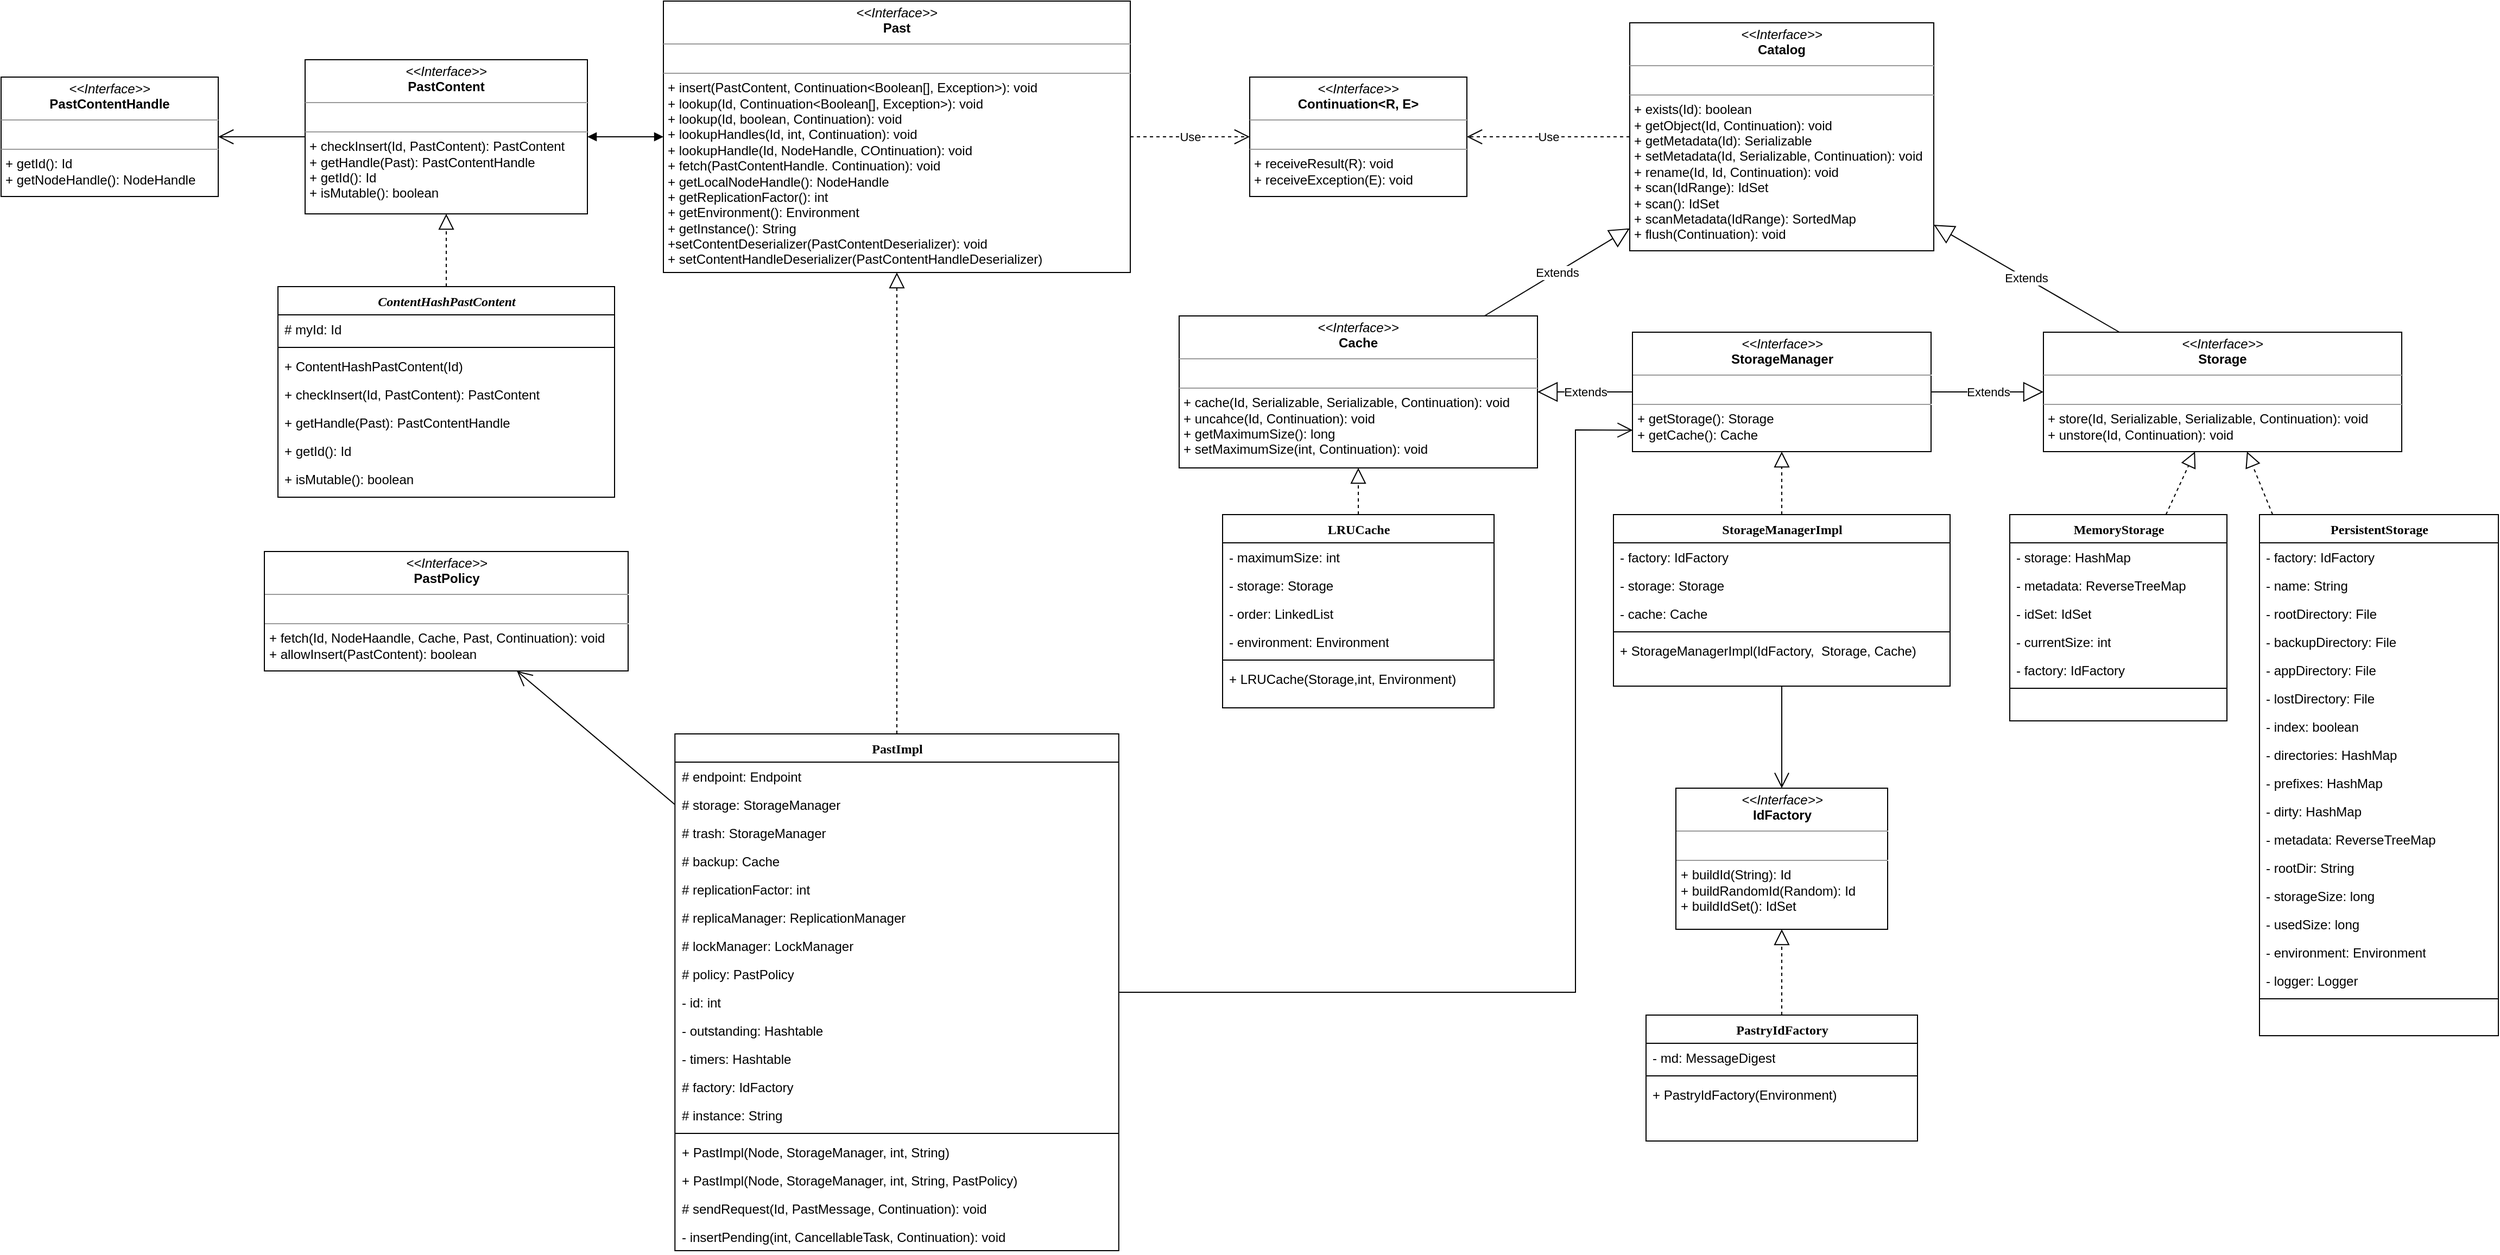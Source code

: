 <mxfile version="20.8.20" type="github">
  <diagram id="C5RBs43oDa-KdzZeNtuy" name="Page-1">
    <mxGraphModel dx="1843" dy="819" grid="1" gridSize="10" guides="1" tooltips="1" connect="1" arrows="1" fold="1" page="1" pageScale="1" pageWidth="827" pageHeight="1169" math="0" shadow="0">
      <root>
        <mxCell id="WIyWlLk6GJQsqaUBKTNV-0" />
        <mxCell id="WIyWlLk6GJQsqaUBKTNV-1" parent="WIyWlLk6GJQsqaUBKTNV-0" />
        <mxCell id="Su3MOvT8TWQy6JMW1wot-0" value="&lt;p style=&quot;margin:0px;margin-top:4px;text-align:center;&quot;&gt;&lt;i&gt;&amp;lt;&amp;lt;Interface&amp;gt;&amp;gt;&lt;/i&gt;&lt;br&gt;&lt;b&gt;PastContent&lt;/b&gt;&lt;/p&gt;&lt;hr size=&quot;1&quot;&gt;&lt;p style=&quot;margin:0px;margin-left:4px;&quot;&gt;&lt;br&gt;&lt;/p&gt;&lt;hr size=&quot;1&quot;&gt;&lt;p style=&quot;margin:0px;margin-left:4px;&quot;&gt;+ checkInsert(Id, PastContent): PastContent&lt;/p&gt;&lt;p style=&quot;margin:0px;margin-left:4px;&quot;&gt;+ getHandle(Past): PastContentHandle&lt;br&gt;&lt;/p&gt;&lt;p style=&quot;margin:0px;margin-left:4px;&quot;&gt;+ getId(): Id&lt;/p&gt;&lt;p style=&quot;margin:0px;margin-left:4px;&quot;&gt;+ isMutable(): boolean&lt;/p&gt;" style="verticalAlign=top;align=left;overflow=fill;fontSize=12;fontFamily=Helvetica;html=1;rounded=0;shadow=0;comic=0;labelBackgroundColor=none;strokeWidth=1" parent="WIyWlLk6GJQsqaUBKTNV-1" vertex="1">
          <mxGeometry x="550" y="459" width="260" height="142" as="geometry" />
        </mxCell>
        <mxCell id="Su3MOvT8TWQy6JMW1wot-1" value="&lt;p style=&quot;margin:0px;margin-top:4px;text-align:center;&quot;&gt;&lt;i&gt;&amp;lt;&amp;lt;Interface&amp;gt;&amp;gt;&lt;/i&gt;&lt;br&gt;&lt;b&gt;PastContentHandle&lt;/b&gt;&lt;/p&gt;&lt;hr size=&quot;1&quot;&gt;&lt;p style=&quot;margin:0px;margin-left:4px;&quot;&gt;&lt;br&gt;&lt;/p&gt;&lt;hr size=&quot;1&quot;&gt;&lt;p style=&quot;margin:0px;margin-left:4px;&quot;&gt;&lt;span style=&quot;background-color: initial;&quot;&gt;+ getId(): Id&lt;/span&gt;&lt;br&gt;&lt;/p&gt;&lt;p style=&quot;margin:0px;margin-left:4px;&quot;&gt;+ getNodeHandle(): NodeHandle&lt;/p&gt;" style="verticalAlign=top;align=left;overflow=fill;fontSize=12;fontFamily=Helvetica;html=1;rounded=0;shadow=0;comic=0;labelBackgroundColor=none;strokeWidth=1" parent="WIyWlLk6GJQsqaUBKTNV-1" vertex="1">
          <mxGeometry x="270" y="475" width="200" height="110" as="geometry" />
        </mxCell>
        <mxCell id="Su3MOvT8TWQy6JMW1wot-2" value="&lt;p style=&quot;margin:0px;margin-top:4px;text-align:center;&quot;&gt;&lt;i&gt;&amp;lt;&amp;lt;Interface&amp;gt;&amp;gt;&lt;/i&gt;&lt;br&gt;&lt;b&gt;Past&lt;/b&gt;&lt;/p&gt;&lt;hr size=&quot;1&quot;&gt;&lt;p style=&quot;margin:0px;margin-left:4px;&quot;&gt;&lt;br&gt;&lt;/p&gt;&lt;hr size=&quot;1&quot;&gt;&lt;p style=&quot;margin:0px;margin-left:4px;&quot;&gt;+ insert(PastContent, Continuation&amp;lt;Boolean[], Exception&amp;gt;): void&lt;/p&gt;&lt;p style=&quot;margin:0px;margin-left:4px;&quot;&gt;+ lookup(Id, Continuation&amp;lt;Boolean[], Exception&amp;gt;): void&lt;/p&gt;&lt;p style=&quot;margin:0px;margin-left:4px;&quot;&gt;+ lookup(Id, boolean, Continuation): void&lt;/p&gt;&lt;p style=&quot;margin:0px;margin-left:4px;&quot;&gt;+ lookupHandles(Id, int, Continuation): void&lt;/p&gt;&lt;p style=&quot;margin:0px;margin-left:4px;&quot;&gt;+ lookupHandle(Id, NodeHandle, COntinuation): void&lt;/p&gt;&lt;p style=&quot;margin:0px;margin-left:4px;&quot;&gt;+ fetch(PastContentHandle. Continuation): void&lt;/p&gt;&lt;p style=&quot;margin:0px;margin-left:4px;&quot;&gt;+ getLocalNodeHandle(): NodeHandle&lt;/p&gt;&lt;p style=&quot;margin:0px;margin-left:4px;&quot;&gt;+ getReplicationFactor(): int&lt;/p&gt;&lt;p style=&quot;margin:0px;margin-left:4px;&quot;&gt;+ getEnvironment(): Environment&lt;/p&gt;&lt;p style=&quot;margin:0px;margin-left:4px;&quot;&gt;+ getInstance(): String&lt;/p&gt;&lt;p style=&quot;margin:0px;margin-left:4px;&quot;&gt;+setContentDeserializer(PastContentDeserializer): void&lt;/p&gt;&lt;p style=&quot;margin:0px;margin-left:4px;&quot;&gt;+ setContentHandleDeserializer(PastContentHandleDeserializer)&lt;/p&gt;" style="verticalAlign=top;align=left;overflow=fill;fontSize=12;fontFamily=Helvetica;html=1;rounded=0;shadow=0;comic=0;labelBackgroundColor=none;strokeWidth=1" parent="WIyWlLk6GJQsqaUBKTNV-1" vertex="1">
          <mxGeometry x="880" y="405" width="430" height="250" as="geometry" />
        </mxCell>
        <mxCell id="Su3MOvT8TWQy6JMW1wot-4" value="" style="endArrow=open;endFill=1;endSize=12;html=1;rounded=0;" parent="WIyWlLk6GJQsqaUBKTNV-1" source="Su3MOvT8TWQy6JMW1wot-0" target="Su3MOvT8TWQy6JMW1wot-1" edge="1">
          <mxGeometry width="160" relative="1" as="geometry">
            <mxPoint x="310" y="790" as="sourcePoint" />
            <mxPoint x="470" y="790" as="targetPoint" />
          </mxGeometry>
        </mxCell>
        <mxCell id="Su3MOvT8TWQy6JMW1wot-5" value="PastImpl" style="swimlane;html=1;fontStyle=1;align=center;verticalAlign=top;childLayout=stackLayout;horizontal=1;startSize=26;horizontalStack=0;resizeParent=1;resizeLast=0;collapsible=1;marginBottom=0;swimlaneFillColor=#ffffff;rounded=0;shadow=0;comic=0;labelBackgroundColor=none;strokeWidth=1;fillColor=none;fontFamily=Verdana;fontSize=12" parent="WIyWlLk6GJQsqaUBKTNV-1" vertex="1">
          <mxGeometry x="890.63" y="1080" width="408.75" height="476" as="geometry" />
        </mxCell>
        <mxCell id="Su3MOvT8TWQy6JMW1wot-6" value="# endpoint: Endpoint" style="text;html=1;strokeColor=none;fillColor=none;align=left;verticalAlign=top;spacingLeft=4;spacingRight=4;whiteSpace=wrap;overflow=hidden;rotatable=0;points=[[0,0.5],[1,0.5]];portConstraint=eastwest;" parent="Su3MOvT8TWQy6JMW1wot-5" vertex="1">
          <mxGeometry y="26" width="408.75" height="26" as="geometry" />
        </mxCell>
        <mxCell id="Su3MOvT8TWQy6JMW1wot-7" value="# storage: StorageManager" style="text;html=1;strokeColor=none;fillColor=none;align=left;verticalAlign=top;spacingLeft=4;spacingRight=4;whiteSpace=wrap;overflow=hidden;rotatable=0;points=[[0,0.5],[1,0.5]];portConstraint=eastwest;" parent="Su3MOvT8TWQy6JMW1wot-5" vertex="1">
          <mxGeometry y="52" width="408.75" height="26" as="geometry" />
        </mxCell>
        <mxCell id="Su3MOvT8TWQy6JMW1wot-8" value="# trash: StorageManager" style="text;html=1;strokeColor=none;fillColor=none;align=left;verticalAlign=top;spacingLeft=4;spacingRight=4;whiteSpace=wrap;overflow=hidden;rotatable=0;points=[[0,0.5],[1,0.5]];portConstraint=eastwest;" parent="Su3MOvT8TWQy6JMW1wot-5" vertex="1">
          <mxGeometry y="78" width="408.75" height="26" as="geometry" />
        </mxCell>
        <mxCell id="Su3MOvT8TWQy6JMW1wot-13" value="# backup: Cache" style="text;html=1;strokeColor=none;fillColor=none;align=left;verticalAlign=top;spacingLeft=4;spacingRight=4;whiteSpace=wrap;overflow=hidden;rotatable=0;points=[[0,0.5],[1,0.5]];portConstraint=eastwest;" parent="Su3MOvT8TWQy6JMW1wot-5" vertex="1">
          <mxGeometry y="104" width="408.75" height="26" as="geometry" />
        </mxCell>
        <mxCell id="Su3MOvT8TWQy6JMW1wot-14" value="# replicationFactor: int" style="text;html=1;strokeColor=none;fillColor=none;align=left;verticalAlign=top;spacingLeft=4;spacingRight=4;whiteSpace=wrap;overflow=hidden;rotatable=0;points=[[0,0.5],[1,0.5]];portConstraint=eastwest;" parent="Su3MOvT8TWQy6JMW1wot-5" vertex="1">
          <mxGeometry y="130" width="408.75" height="26" as="geometry" />
        </mxCell>
        <mxCell id="Su3MOvT8TWQy6JMW1wot-15" value="# replicaManager: ReplicationManager" style="text;html=1;strokeColor=none;fillColor=none;align=left;verticalAlign=top;spacingLeft=4;spacingRight=4;whiteSpace=wrap;overflow=hidden;rotatable=0;points=[[0,0.5],[1,0.5]];portConstraint=eastwest;" parent="Su3MOvT8TWQy6JMW1wot-5" vertex="1">
          <mxGeometry y="156" width="408.75" height="26" as="geometry" />
        </mxCell>
        <mxCell id="Su3MOvT8TWQy6JMW1wot-16" value="# lockManager: LockManager" style="text;html=1;strokeColor=none;fillColor=none;align=left;verticalAlign=top;spacingLeft=4;spacingRight=4;whiteSpace=wrap;overflow=hidden;rotatable=0;points=[[0,0.5],[1,0.5]];portConstraint=eastwest;" parent="Su3MOvT8TWQy6JMW1wot-5" vertex="1">
          <mxGeometry y="182" width="408.75" height="26" as="geometry" />
        </mxCell>
        <mxCell id="Su3MOvT8TWQy6JMW1wot-17" value="# policy: PastPolicy" style="text;html=1;strokeColor=none;fillColor=none;align=left;verticalAlign=top;spacingLeft=4;spacingRight=4;whiteSpace=wrap;overflow=hidden;rotatable=0;points=[[0,0.5],[1,0.5]];portConstraint=eastwest;" parent="Su3MOvT8TWQy6JMW1wot-5" vertex="1">
          <mxGeometry y="208" width="408.75" height="26" as="geometry" />
        </mxCell>
        <mxCell id="Su3MOvT8TWQy6JMW1wot-18" value="- id: int" style="text;html=1;strokeColor=none;fillColor=none;align=left;verticalAlign=top;spacingLeft=4;spacingRight=4;whiteSpace=wrap;overflow=hidden;rotatable=0;points=[[0,0.5],[1,0.5]];portConstraint=eastwest;" parent="Su3MOvT8TWQy6JMW1wot-5" vertex="1">
          <mxGeometry y="234" width="408.75" height="26" as="geometry" />
        </mxCell>
        <mxCell id="Su3MOvT8TWQy6JMW1wot-19" value="- outstanding: Hashtable" style="text;html=1;strokeColor=none;fillColor=none;align=left;verticalAlign=top;spacingLeft=4;spacingRight=4;whiteSpace=wrap;overflow=hidden;rotatable=0;points=[[0,0.5],[1,0.5]];portConstraint=eastwest;" parent="Su3MOvT8TWQy6JMW1wot-5" vertex="1">
          <mxGeometry y="260" width="408.75" height="26" as="geometry" />
        </mxCell>
        <mxCell id="Su3MOvT8TWQy6JMW1wot-20" value="- timers: Hashtable" style="text;html=1;strokeColor=none;fillColor=none;align=left;verticalAlign=top;spacingLeft=4;spacingRight=4;whiteSpace=wrap;overflow=hidden;rotatable=0;points=[[0,0.5],[1,0.5]];portConstraint=eastwest;" parent="Su3MOvT8TWQy6JMW1wot-5" vertex="1">
          <mxGeometry y="286" width="408.75" height="26" as="geometry" />
        </mxCell>
        <mxCell id="Su3MOvT8TWQy6JMW1wot-21" value="# factory: IdFactory" style="text;html=1;strokeColor=none;fillColor=none;align=left;verticalAlign=top;spacingLeft=4;spacingRight=4;whiteSpace=wrap;overflow=hidden;rotatable=0;points=[[0,0.5],[1,0.5]];portConstraint=eastwest;" parent="Su3MOvT8TWQy6JMW1wot-5" vertex="1">
          <mxGeometry y="312" width="408.75" height="26" as="geometry" />
        </mxCell>
        <mxCell id="Su3MOvT8TWQy6JMW1wot-22" value="# instance: String" style="text;html=1;strokeColor=none;fillColor=none;align=left;verticalAlign=top;spacingLeft=4;spacingRight=4;whiteSpace=wrap;overflow=hidden;rotatable=0;points=[[0,0.5],[1,0.5]];portConstraint=eastwest;" parent="Su3MOvT8TWQy6JMW1wot-5" vertex="1">
          <mxGeometry y="338" width="408.75" height="26" as="geometry" />
        </mxCell>
        <mxCell id="Su3MOvT8TWQy6JMW1wot-9" value="" style="line;html=1;strokeWidth=1;fillColor=none;align=left;verticalAlign=middle;spacingTop=-1;spacingLeft=3;spacingRight=3;rotatable=0;labelPosition=right;points=[];portConstraint=eastwest;" parent="Su3MOvT8TWQy6JMW1wot-5" vertex="1">
          <mxGeometry y="364" width="408.75" height="8" as="geometry" />
        </mxCell>
        <mxCell id="wLES59j1oVK8HbgdXvUb-11" value="+ PastImpl(Node, StorageManager, int, String)" style="text;html=1;strokeColor=none;fillColor=none;align=left;verticalAlign=top;spacingLeft=4;spacingRight=4;whiteSpace=wrap;overflow=hidden;rotatable=0;points=[[0,0.5],[1,0.5]];portConstraint=eastwest;" parent="Su3MOvT8TWQy6JMW1wot-5" vertex="1">
          <mxGeometry y="372" width="408.75" height="26" as="geometry" />
        </mxCell>
        <mxCell id="wLES59j1oVK8HbgdXvUb-14" value="+ PastImpl(Node, StorageManager, int, String, PastPolicy)" style="text;html=1;strokeColor=none;fillColor=none;align=left;verticalAlign=top;spacingLeft=4;spacingRight=4;whiteSpace=wrap;overflow=hidden;rotatable=0;points=[[0,0.5],[1,0.5]];portConstraint=eastwest;" parent="Su3MOvT8TWQy6JMW1wot-5" vertex="1">
          <mxGeometry y="398" width="408.75" height="26" as="geometry" />
        </mxCell>
        <mxCell id="Su3MOvT8TWQy6JMW1wot-10" value="# sendRequest(Id, PastMessage, Continuation): void" style="text;html=1;strokeColor=none;fillColor=none;align=left;verticalAlign=top;spacingLeft=4;spacingRight=4;whiteSpace=wrap;overflow=hidden;rotatable=0;points=[[0,0.5],[1,0.5]];portConstraint=eastwest;" parent="Su3MOvT8TWQy6JMW1wot-5" vertex="1">
          <mxGeometry y="424" width="408.75" height="26" as="geometry" />
        </mxCell>
        <mxCell id="Su3MOvT8TWQy6JMW1wot-11" value="&lt;span style=&quot;&quot;&gt;- insertPending(int, CancellableTask, Continuation): void&lt;/span&gt;" style="text;html=1;strokeColor=none;fillColor=none;align=left;verticalAlign=top;spacingLeft=4;spacingRight=4;whiteSpace=wrap;overflow=hidden;rotatable=0;points=[[0,0.5],[1,0.5]];portConstraint=eastwest;" parent="Su3MOvT8TWQy6JMW1wot-5" vertex="1">
          <mxGeometry y="450" width="408.75" height="26" as="geometry" />
        </mxCell>
        <mxCell id="Su3MOvT8TWQy6JMW1wot-12" value="" style="endArrow=block;dashed=1;endFill=0;endSize=12;html=1;rounded=0;" parent="WIyWlLk6GJQsqaUBKTNV-1" source="Su3MOvT8TWQy6JMW1wot-5" target="Su3MOvT8TWQy6JMW1wot-2" edge="1">
          <mxGeometry width="160" relative="1" as="geometry">
            <mxPoint x="440" y="750" as="sourcePoint" />
            <mxPoint x="600" y="750" as="targetPoint" />
          </mxGeometry>
        </mxCell>
        <mxCell id="4EkITvmxwTz3SZGyoo9T-0" value="&lt;p style=&quot;margin:0px;margin-top:4px;text-align:center;&quot;&gt;&lt;i&gt;&amp;lt;&amp;lt;Interface&amp;gt;&amp;gt;&lt;/i&gt;&lt;br&gt;&lt;b&gt;Continuation&amp;lt;R, E&amp;gt;&lt;/b&gt;&lt;/p&gt;&lt;hr size=&quot;1&quot;&gt;&lt;p style=&quot;margin:0px;margin-left:4px;&quot;&gt;&lt;br&gt;&lt;/p&gt;&lt;hr size=&quot;1&quot;&gt;&lt;p style=&quot;margin:0px;margin-left:4px;&quot;&gt;&lt;span style=&quot;background-color: initial;&quot;&gt;+ receiveResult(R): void&lt;/span&gt;&lt;br&gt;&lt;/p&gt;&lt;p style=&quot;margin:0px;margin-left:4px;&quot;&gt;+ receiveException(E): void&lt;/p&gt;" style="verticalAlign=top;align=left;overflow=fill;fontSize=12;fontFamily=Helvetica;html=1;rounded=0;shadow=0;comic=0;labelBackgroundColor=none;strokeWidth=1" parent="WIyWlLk6GJQsqaUBKTNV-1" vertex="1">
          <mxGeometry x="1420" y="475" width="200" height="110" as="geometry" />
        </mxCell>
        <mxCell id="rdHLimNLfJa7XDxrcu8q-0" value="&lt;p style=&quot;margin:0px;margin-top:4px;text-align:center;&quot;&gt;&lt;i&gt;&amp;lt;&amp;lt;Interface&amp;gt;&amp;gt;&lt;/i&gt;&lt;br&gt;&lt;b&gt;Storage&lt;/b&gt;&lt;/p&gt;&lt;hr size=&quot;1&quot;&gt;&lt;p style=&quot;margin:0px;margin-left:4px;&quot;&gt;&lt;br&gt;&lt;/p&gt;&lt;hr size=&quot;1&quot;&gt;&lt;p style=&quot;margin:0px;margin-left:4px;&quot;&gt;&lt;span style=&quot;background-color: initial;&quot;&gt;+ store(Id, Serializable, Serializable, Continuation): void&lt;/span&gt;&lt;br&gt;&lt;/p&gt;&lt;p style=&quot;margin:0px;margin-left:4px;&quot;&gt;+ unstore(Id, Continuation): void&lt;/p&gt;" style="verticalAlign=top;align=left;overflow=fill;fontSize=12;fontFamily=Helvetica;html=1;rounded=0;shadow=0;comic=0;labelBackgroundColor=none;strokeWidth=1" parent="WIyWlLk6GJQsqaUBKTNV-1" vertex="1">
          <mxGeometry x="2151" y="710" width="330" height="110" as="geometry" />
        </mxCell>
        <mxCell id="rdHLimNLfJa7XDxrcu8q-1" value="&lt;p style=&quot;margin:0px;margin-top:4px;text-align:center;&quot;&gt;&lt;i&gt;&amp;lt;&amp;lt;Interface&amp;gt;&amp;gt;&lt;/i&gt;&lt;br&gt;&lt;b&gt;Catalog&lt;/b&gt;&lt;/p&gt;&lt;hr size=&quot;1&quot;&gt;&lt;p style=&quot;margin:0px;margin-left:4px;&quot;&gt;&lt;br&gt;&lt;/p&gt;&lt;hr size=&quot;1&quot;&gt;&lt;p style=&quot;margin:0px;margin-left:4px;&quot;&gt;+ exists(Id): boolean&lt;/p&gt;&lt;p style=&quot;margin:0px;margin-left:4px;&quot;&gt;+ getObject(Id, Continuation): void&lt;br&gt;&lt;/p&gt;&lt;p style=&quot;margin:0px;margin-left:4px;&quot;&gt;+ getMetadata(Id): Serializable&lt;/p&gt;&lt;p style=&quot;margin:0px;margin-left:4px;&quot;&gt;+ setMetadata(Id, Serializable, Continuation): void&lt;/p&gt;&lt;p style=&quot;margin:0px;margin-left:4px;&quot;&gt;+ rename(Id, Id, Continuation): void&lt;/p&gt;&lt;p style=&quot;margin:0px;margin-left:4px;&quot;&gt;+ scan(IdRange): IdSet&lt;/p&gt;&lt;p style=&quot;margin:0px;margin-left:4px;&quot;&gt;+ scan(): IdSet&lt;/p&gt;&lt;p style=&quot;margin:0px;margin-left:4px;&quot;&gt;+ scanMetadata(IdRange): SortedMap&lt;/p&gt;&lt;p style=&quot;margin:0px;margin-left:4px;&quot;&gt;+ flush(Continuation): void&lt;/p&gt;" style="verticalAlign=top;align=left;overflow=fill;fontSize=12;fontFamily=Helvetica;html=1;rounded=0;shadow=0;comic=0;labelBackgroundColor=none;strokeWidth=1" parent="WIyWlLk6GJQsqaUBKTNV-1" vertex="1">
          <mxGeometry x="1770" y="425" width="280" height="210" as="geometry" />
        </mxCell>
        <mxCell id="rdHLimNLfJa7XDxrcu8q-3" value="MemoryStorage" style="swimlane;html=1;fontStyle=1;align=center;verticalAlign=top;childLayout=stackLayout;horizontal=1;startSize=26;horizontalStack=0;resizeParent=1;resizeLast=0;collapsible=1;marginBottom=0;swimlaneFillColor=#ffffff;rounded=0;shadow=0;comic=0;labelBackgroundColor=none;strokeWidth=1;fillColor=none;fontFamily=Verdana;fontSize=12" parent="WIyWlLk6GJQsqaUBKTNV-1" vertex="1">
          <mxGeometry x="2120" y="878" width="200" height="190" as="geometry" />
        </mxCell>
        <mxCell id="rdHLimNLfJa7XDxrcu8q-4" value="- storage: HashMap" style="text;html=1;strokeColor=none;fillColor=none;align=left;verticalAlign=top;spacingLeft=4;spacingRight=4;whiteSpace=wrap;overflow=hidden;rotatable=0;points=[[0,0.5],[1,0.5]];portConstraint=eastwest;" parent="rdHLimNLfJa7XDxrcu8q-3" vertex="1">
          <mxGeometry y="26" width="200" height="26" as="geometry" />
        </mxCell>
        <mxCell id="rdHLimNLfJa7XDxrcu8q-5" value="- metadata: ReverseTreeMap" style="text;html=1;strokeColor=none;fillColor=none;align=left;verticalAlign=top;spacingLeft=4;spacingRight=4;whiteSpace=wrap;overflow=hidden;rotatable=0;points=[[0,0.5],[1,0.5]];portConstraint=eastwest;" parent="rdHLimNLfJa7XDxrcu8q-3" vertex="1">
          <mxGeometry y="52" width="200" height="26" as="geometry" />
        </mxCell>
        <mxCell id="rdHLimNLfJa7XDxrcu8q-6" value="- idSet: IdSet" style="text;html=1;strokeColor=none;fillColor=none;align=left;verticalAlign=top;spacingLeft=4;spacingRight=4;whiteSpace=wrap;overflow=hidden;rotatable=0;points=[[0,0.5],[1,0.5]];portConstraint=eastwest;" parent="rdHLimNLfJa7XDxrcu8q-3" vertex="1">
          <mxGeometry y="78" width="200" height="26" as="geometry" />
        </mxCell>
        <mxCell id="rdHLimNLfJa7XDxrcu8q-7" value="- currentSize: int" style="text;html=1;strokeColor=none;fillColor=none;align=left;verticalAlign=top;spacingLeft=4;spacingRight=4;whiteSpace=wrap;overflow=hidden;rotatable=0;points=[[0,0.5],[1,0.5]];portConstraint=eastwest;" parent="rdHLimNLfJa7XDxrcu8q-3" vertex="1">
          <mxGeometry y="104" width="200" height="26" as="geometry" />
        </mxCell>
        <mxCell id="rdHLimNLfJa7XDxrcu8q-8" value="- factory: IdFactory" style="text;html=1;strokeColor=none;fillColor=none;align=left;verticalAlign=top;spacingLeft=4;spacingRight=4;whiteSpace=wrap;overflow=hidden;rotatable=0;points=[[0,0.5],[1,0.5]];portConstraint=eastwest;" parent="rdHLimNLfJa7XDxrcu8q-3" vertex="1">
          <mxGeometry y="130" width="200" height="26" as="geometry" />
        </mxCell>
        <mxCell id="rdHLimNLfJa7XDxrcu8q-17" value="" style="line;html=1;strokeWidth=1;fillColor=none;align=left;verticalAlign=middle;spacingTop=-1;spacingLeft=3;spacingRight=3;rotatable=0;labelPosition=right;points=[];portConstraint=eastwest;" parent="rdHLimNLfJa7XDxrcu8q-3" vertex="1">
          <mxGeometry y="156" width="200" height="8" as="geometry" />
        </mxCell>
        <mxCell id="rdHLimNLfJa7XDxrcu8q-20" value="" style="endArrow=block;dashed=1;endFill=0;endSize=12;html=1;rounded=0;" parent="WIyWlLk6GJQsqaUBKTNV-1" source="rdHLimNLfJa7XDxrcu8q-3" target="rdHLimNLfJa7XDxrcu8q-0" edge="1">
          <mxGeometry width="160" relative="1" as="geometry">
            <mxPoint x="2520" y="1050" as="sourcePoint" />
            <mxPoint x="2680" y="1050" as="targetPoint" />
          </mxGeometry>
        </mxCell>
        <mxCell id="rdHLimNLfJa7XDxrcu8q-21" value="PersistentStorage" style="swimlane;html=1;fontStyle=1;align=center;verticalAlign=top;childLayout=stackLayout;horizontal=1;startSize=26;horizontalStack=0;resizeParent=1;resizeLast=0;collapsible=1;marginBottom=0;swimlaneFillColor=#ffffff;rounded=0;shadow=0;comic=0;labelBackgroundColor=none;strokeWidth=1;fillColor=none;fontFamily=Verdana;fontSize=12" parent="WIyWlLk6GJQsqaUBKTNV-1" vertex="1">
          <mxGeometry x="2350" y="878" width="220" height="480" as="geometry" />
        </mxCell>
        <mxCell id="rdHLimNLfJa7XDxrcu8q-26" value="- factory: IdFactory" style="text;html=1;strokeColor=none;fillColor=none;align=left;verticalAlign=top;spacingLeft=4;spacingRight=4;whiteSpace=wrap;overflow=hidden;rotatable=0;points=[[0,0.5],[1,0.5]];portConstraint=eastwest;" parent="rdHLimNLfJa7XDxrcu8q-21" vertex="1">
          <mxGeometry y="26" width="220" height="26" as="geometry" />
        </mxCell>
        <mxCell id="rdHLimNLfJa7XDxrcu8q-29" value="- name: String" style="text;html=1;strokeColor=none;fillColor=none;align=left;verticalAlign=top;spacingLeft=4;spacingRight=4;whiteSpace=wrap;overflow=hidden;rotatable=0;points=[[0,0.5],[1,0.5]];portConstraint=eastwest;" parent="rdHLimNLfJa7XDxrcu8q-21" vertex="1">
          <mxGeometry y="52" width="220" height="26" as="geometry" />
        </mxCell>
        <mxCell id="rdHLimNLfJa7XDxrcu8q-30" value="- rootDirectory: File" style="text;html=1;strokeColor=none;fillColor=none;align=left;verticalAlign=top;spacingLeft=4;spacingRight=4;whiteSpace=wrap;overflow=hidden;rotatable=0;points=[[0,0.5],[1,0.5]];portConstraint=eastwest;" parent="rdHLimNLfJa7XDxrcu8q-21" vertex="1">
          <mxGeometry y="78" width="220" height="26" as="geometry" />
        </mxCell>
        <mxCell id="rdHLimNLfJa7XDxrcu8q-31" value="- backupDirectory: File" style="text;html=1;strokeColor=none;fillColor=none;align=left;verticalAlign=top;spacingLeft=4;spacingRight=4;whiteSpace=wrap;overflow=hidden;rotatable=0;points=[[0,0.5],[1,0.5]];portConstraint=eastwest;" parent="rdHLimNLfJa7XDxrcu8q-21" vertex="1">
          <mxGeometry y="104" width="220" height="26" as="geometry" />
        </mxCell>
        <mxCell id="rdHLimNLfJa7XDxrcu8q-32" value="- appDirectory: File" style="text;html=1;strokeColor=none;fillColor=none;align=left;verticalAlign=top;spacingLeft=4;spacingRight=4;whiteSpace=wrap;overflow=hidden;rotatable=0;points=[[0,0.5],[1,0.5]];portConstraint=eastwest;" parent="rdHLimNLfJa7XDxrcu8q-21" vertex="1">
          <mxGeometry y="130" width="220" height="26" as="geometry" />
        </mxCell>
        <mxCell id="rdHLimNLfJa7XDxrcu8q-33" value="- lostDirectory: File" style="text;html=1;strokeColor=none;fillColor=none;align=left;verticalAlign=top;spacingLeft=4;spacingRight=4;whiteSpace=wrap;overflow=hidden;rotatable=0;points=[[0,0.5],[1,0.5]];portConstraint=eastwest;" parent="rdHLimNLfJa7XDxrcu8q-21" vertex="1">
          <mxGeometry y="156" width="220" height="26" as="geometry" />
        </mxCell>
        <mxCell id="rdHLimNLfJa7XDxrcu8q-34" value="- index: boolean" style="text;html=1;strokeColor=none;fillColor=none;align=left;verticalAlign=top;spacingLeft=4;spacingRight=4;whiteSpace=wrap;overflow=hidden;rotatable=0;points=[[0,0.5],[1,0.5]];portConstraint=eastwest;" parent="rdHLimNLfJa7XDxrcu8q-21" vertex="1">
          <mxGeometry y="182" width="220" height="26" as="geometry" />
        </mxCell>
        <mxCell id="rdHLimNLfJa7XDxrcu8q-35" value="- directories: HashMap" style="text;html=1;strokeColor=none;fillColor=none;align=left;verticalAlign=top;spacingLeft=4;spacingRight=4;whiteSpace=wrap;overflow=hidden;rotatable=0;points=[[0,0.5],[1,0.5]];portConstraint=eastwest;" parent="rdHLimNLfJa7XDxrcu8q-21" vertex="1">
          <mxGeometry y="208" width="220" height="26" as="geometry" />
        </mxCell>
        <mxCell id="rdHLimNLfJa7XDxrcu8q-36" value="- prefixes: HashMap" style="text;html=1;strokeColor=none;fillColor=none;align=left;verticalAlign=top;spacingLeft=4;spacingRight=4;whiteSpace=wrap;overflow=hidden;rotatable=0;points=[[0,0.5],[1,0.5]];portConstraint=eastwest;" parent="rdHLimNLfJa7XDxrcu8q-21" vertex="1">
          <mxGeometry y="234" width="220" height="26" as="geometry" />
        </mxCell>
        <mxCell id="rdHLimNLfJa7XDxrcu8q-37" value="- dirty: HashMap" style="text;html=1;strokeColor=none;fillColor=none;align=left;verticalAlign=top;spacingLeft=4;spacingRight=4;whiteSpace=wrap;overflow=hidden;rotatable=0;points=[[0,0.5],[1,0.5]];portConstraint=eastwest;" parent="rdHLimNLfJa7XDxrcu8q-21" vertex="1">
          <mxGeometry y="260" width="220" height="26" as="geometry" />
        </mxCell>
        <mxCell id="rdHLimNLfJa7XDxrcu8q-38" value="- metadata: ReverseTreeMap" style="text;html=1;strokeColor=none;fillColor=none;align=left;verticalAlign=top;spacingLeft=4;spacingRight=4;whiteSpace=wrap;overflow=hidden;rotatable=0;points=[[0,0.5],[1,0.5]];portConstraint=eastwest;" parent="rdHLimNLfJa7XDxrcu8q-21" vertex="1">
          <mxGeometry y="286" width="220" height="26" as="geometry" />
        </mxCell>
        <mxCell id="rdHLimNLfJa7XDxrcu8q-39" value="- rootDir: String" style="text;html=1;strokeColor=none;fillColor=none;align=left;verticalAlign=top;spacingLeft=4;spacingRight=4;whiteSpace=wrap;overflow=hidden;rotatable=0;points=[[0,0.5],[1,0.5]];portConstraint=eastwest;" parent="rdHLimNLfJa7XDxrcu8q-21" vertex="1">
          <mxGeometry y="312" width="220" height="26" as="geometry" />
        </mxCell>
        <mxCell id="rdHLimNLfJa7XDxrcu8q-40" value="- storageSize: long" style="text;html=1;strokeColor=none;fillColor=none;align=left;verticalAlign=top;spacingLeft=4;spacingRight=4;whiteSpace=wrap;overflow=hidden;rotatable=0;points=[[0,0.5],[1,0.5]];portConstraint=eastwest;" parent="rdHLimNLfJa7XDxrcu8q-21" vertex="1">
          <mxGeometry y="338" width="220" height="26" as="geometry" />
        </mxCell>
        <mxCell id="rdHLimNLfJa7XDxrcu8q-41" value="- usedSize: long" style="text;html=1;strokeColor=none;fillColor=none;align=left;verticalAlign=top;spacingLeft=4;spacingRight=4;whiteSpace=wrap;overflow=hidden;rotatable=0;points=[[0,0.5],[1,0.5]];portConstraint=eastwest;" parent="rdHLimNLfJa7XDxrcu8q-21" vertex="1">
          <mxGeometry y="364" width="220" height="26" as="geometry" />
        </mxCell>
        <mxCell id="rdHLimNLfJa7XDxrcu8q-42" value="- environment: Environment" style="text;html=1;strokeColor=none;fillColor=none;align=left;verticalAlign=top;spacingLeft=4;spacingRight=4;whiteSpace=wrap;overflow=hidden;rotatable=0;points=[[0,0.5],[1,0.5]];portConstraint=eastwest;" parent="rdHLimNLfJa7XDxrcu8q-21" vertex="1">
          <mxGeometry y="390" width="220" height="26" as="geometry" />
        </mxCell>
        <mxCell id="rdHLimNLfJa7XDxrcu8q-43" value="- logger: Logger" style="text;html=1;strokeColor=none;fillColor=none;align=left;verticalAlign=top;spacingLeft=4;spacingRight=4;whiteSpace=wrap;overflow=hidden;rotatable=0;points=[[0,0.5],[1,0.5]];portConstraint=eastwest;" parent="rdHLimNLfJa7XDxrcu8q-21" vertex="1">
          <mxGeometry y="416" width="220" height="26" as="geometry" />
        </mxCell>
        <mxCell id="rdHLimNLfJa7XDxrcu8q-27" value="" style="line;html=1;strokeWidth=1;fillColor=none;align=left;verticalAlign=middle;spacingTop=-1;spacingLeft=3;spacingRight=3;rotatable=0;labelPosition=right;points=[];portConstraint=eastwest;" parent="rdHLimNLfJa7XDxrcu8q-21" vertex="1">
          <mxGeometry y="442" width="220" height="8" as="geometry" />
        </mxCell>
        <mxCell id="rdHLimNLfJa7XDxrcu8q-28" value="" style="endArrow=block;dashed=1;endFill=0;endSize=12;html=1;rounded=0;" parent="WIyWlLk6GJQsqaUBKTNV-1" source="rdHLimNLfJa7XDxrcu8q-21" target="rdHLimNLfJa7XDxrcu8q-0" edge="1">
          <mxGeometry width="160" relative="1" as="geometry">
            <mxPoint x="2169" y="870" as="sourcePoint" />
            <mxPoint x="2199" y="830" as="targetPoint" />
          </mxGeometry>
        </mxCell>
        <mxCell id="rdHLimNLfJa7XDxrcu8q-44" value="&lt;p style=&quot;margin:0px;margin-top:4px;text-align:center;&quot;&gt;&lt;i&gt;&amp;lt;&amp;lt;Interface&amp;gt;&amp;gt;&lt;/i&gt;&lt;br&gt;&lt;b&gt;Cache&lt;/b&gt;&lt;/p&gt;&lt;hr size=&quot;1&quot;&gt;&lt;p style=&quot;margin:0px;margin-left:4px;&quot;&gt;&lt;br&gt;&lt;/p&gt;&lt;hr size=&quot;1&quot;&gt;&lt;p style=&quot;margin:0px;margin-left:4px;&quot;&gt;&lt;span style=&quot;background-color: initial;&quot;&gt;+ cache(Id, Serializable, Serializable, Continuation): void&lt;/span&gt;&lt;br&gt;&lt;/p&gt;&lt;p style=&quot;margin:0px;margin-left:4px;&quot;&gt;+ uncahce(Id, Continuation): void&lt;/p&gt;&lt;p style=&quot;margin:0px;margin-left:4px;&quot;&gt;+ getMaximumSize(): long&lt;/p&gt;&lt;p style=&quot;margin:0px;margin-left:4px;&quot;&gt;+ setMaximumSize(int, Continuation): void&lt;/p&gt;" style="verticalAlign=top;align=left;overflow=fill;fontSize=12;fontFamily=Helvetica;html=1;rounded=0;shadow=0;comic=0;labelBackgroundColor=none;strokeWidth=1" parent="WIyWlLk6GJQsqaUBKTNV-1" vertex="1">
          <mxGeometry x="1355" y="695" width="330" height="140" as="geometry" />
        </mxCell>
        <mxCell id="rdHLimNLfJa7XDxrcu8q-45" value="Extends" style="endArrow=block;endSize=16;endFill=0;html=1;rounded=0;" parent="WIyWlLk6GJQsqaUBKTNV-1" source="rdHLimNLfJa7XDxrcu8q-44" target="rdHLimNLfJa7XDxrcu8q-1" edge="1">
          <mxGeometry width="160" relative="1" as="geometry">
            <mxPoint x="1390" y="620" as="sourcePoint" />
            <mxPoint x="1550" y="620" as="targetPoint" />
          </mxGeometry>
        </mxCell>
        <mxCell id="rdHLimNLfJa7XDxrcu8q-46" value="Extends" style="endArrow=block;endSize=16;endFill=0;html=1;rounded=0;" parent="WIyWlLk6GJQsqaUBKTNV-1" source="rdHLimNLfJa7XDxrcu8q-0" target="rdHLimNLfJa7XDxrcu8q-1" edge="1">
          <mxGeometry width="160" relative="1" as="geometry">
            <mxPoint x="1699" y="720" as="sourcePoint" />
            <mxPoint x="1780" y="659" as="targetPoint" />
          </mxGeometry>
        </mxCell>
        <mxCell id="rdHLimNLfJa7XDxrcu8q-47" value="LRUCache" style="swimlane;html=1;fontStyle=1;align=center;verticalAlign=top;childLayout=stackLayout;horizontal=1;startSize=26;horizontalStack=0;resizeParent=1;resizeLast=0;collapsible=1;marginBottom=0;swimlaneFillColor=#ffffff;rounded=0;shadow=0;comic=0;labelBackgroundColor=none;strokeWidth=1;fillColor=none;fontFamily=Verdana;fontSize=12" parent="WIyWlLk6GJQsqaUBKTNV-1" vertex="1">
          <mxGeometry x="1395" y="878" width="250" height="178" as="geometry" />
        </mxCell>
        <mxCell id="rdHLimNLfJa7XDxrcu8q-48" value="- maximumSize: int" style="text;html=1;strokeColor=none;fillColor=none;align=left;verticalAlign=top;spacingLeft=4;spacingRight=4;whiteSpace=wrap;overflow=hidden;rotatable=0;points=[[0,0.5],[1,0.5]];portConstraint=eastwest;" parent="rdHLimNLfJa7XDxrcu8q-47" vertex="1">
          <mxGeometry y="26" width="250" height="26" as="geometry" />
        </mxCell>
        <mxCell id="rdHLimNLfJa7XDxrcu8q-49" value="- storage: Storage" style="text;html=1;strokeColor=none;fillColor=none;align=left;verticalAlign=top;spacingLeft=4;spacingRight=4;whiteSpace=wrap;overflow=hidden;rotatable=0;points=[[0,0.5],[1,0.5]];portConstraint=eastwest;" parent="rdHLimNLfJa7XDxrcu8q-47" vertex="1">
          <mxGeometry y="52" width="250" height="26" as="geometry" />
        </mxCell>
        <mxCell id="rdHLimNLfJa7XDxrcu8q-50" value="- order: LinkedList" style="text;html=1;strokeColor=none;fillColor=none;align=left;verticalAlign=top;spacingLeft=4;spacingRight=4;whiteSpace=wrap;overflow=hidden;rotatable=0;points=[[0,0.5],[1,0.5]];portConstraint=eastwest;" parent="rdHLimNLfJa7XDxrcu8q-47" vertex="1">
          <mxGeometry y="78" width="250" height="26" as="geometry" />
        </mxCell>
        <mxCell id="rdHLimNLfJa7XDxrcu8q-51" value="- environment: Environment" style="text;html=1;strokeColor=none;fillColor=none;align=left;verticalAlign=top;spacingLeft=4;spacingRight=4;whiteSpace=wrap;overflow=hidden;rotatable=0;points=[[0,0.5],[1,0.5]];portConstraint=eastwest;" parent="rdHLimNLfJa7XDxrcu8q-47" vertex="1">
          <mxGeometry y="104" width="250" height="26" as="geometry" />
        </mxCell>
        <mxCell id="rdHLimNLfJa7XDxrcu8q-53" value="" style="line;html=1;strokeWidth=1;fillColor=none;align=left;verticalAlign=middle;spacingTop=-1;spacingLeft=3;spacingRight=3;rotatable=0;labelPosition=right;points=[];portConstraint=eastwest;" parent="rdHLimNLfJa7XDxrcu8q-47" vertex="1">
          <mxGeometry y="130" width="250" height="8" as="geometry" />
        </mxCell>
        <mxCell id="rdHLimNLfJa7XDxrcu8q-68" value="+ LRUCache(Storage,int, Environment)" style="text;html=1;strokeColor=none;fillColor=none;align=left;verticalAlign=top;spacingLeft=4;spacingRight=4;whiteSpace=wrap;overflow=hidden;rotatable=0;points=[[0,0.5],[1,0.5]];portConstraint=eastwest;" parent="rdHLimNLfJa7XDxrcu8q-47" vertex="1">
          <mxGeometry y="138" width="250" height="26" as="geometry" />
        </mxCell>
        <mxCell id="rdHLimNLfJa7XDxrcu8q-54" value="" style="endArrow=block;dashed=1;endFill=0;endSize=12;html=1;rounded=0;" parent="WIyWlLk6GJQsqaUBKTNV-1" source="rdHLimNLfJa7XDxrcu8q-47" target="rdHLimNLfJa7XDxrcu8q-44" edge="1">
          <mxGeometry width="160" relative="1" as="geometry">
            <mxPoint x="2164" y="870" as="sourcePoint" />
            <mxPoint x="2196" y="830" as="targetPoint" />
          </mxGeometry>
        </mxCell>
        <mxCell id="rdHLimNLfJa7XDxrcu8q-56" value="&lt;p style=&quot;margin:0px;margin-top:4px;text-align:center;&quot;&gt;&lt;i&gt;&amp;lt;&amp;lt;Interface&amp;gt;&amp;gt;&lt;/i&gt;&lt;br&gt;&lt;b&gt;StorageManager&lt;/b&gt;&lt;/p&gt;&lt;hr size=&quot;1&quot;&gt;&lt;p style=&quot;margin:0px;margin-left:4px;&quot;&gt;&lt;br&gt;&lt;/p&gt;&lt;hr size=&quot;1&quot;&gt;&lt;p style=&quot;margin:0px;margin-left:4px;&quot;&gt;&lt;span style=&quot;background-color: initial;&quot;&gt;+ getStorage(): Storage&lt;/span&gt;&lt;br&gt;&lt;/p&gt;&lt;p style=&quot;margin:0px;margin-left:4px;&quot;&gt;+ getCache(): Cache&lt;/p&gt;" style="verticalAlign=top;align=left;overflow=fill;fontSize=12;fontFamily=Helvetica;html=1;rounded=0;shadow=0;comic=0;labelBackgroundColor=none;strokeWidth=1" parent="WIyWlLk6GJQsqaUBKTNV-1" vertex="1">
          <mxGeometry x="1772.5" y="710" width="275" height="110" as="geometry" />
        </mxCell>
        <mxCell id="rdHLimNLfJa7XDxrcu8q-57" value="Extends" style="endArrow=block;endSize=16;endFill=0;html=1;rounded=0;" parent="WIyWlLk6GJQsqaUBKTNV-1" source="rdHLimNLfJa7XDxrcu8q-56" target="rdHLimNLfJa7XDxrcu8q-44" edge="1">
          <mxGeometry width="160" relative="1" as="geometry">
            <mxPoint x="1630" y="705" as="sourcePoint" />
            <mxPoint x="1780" y="627" as="targetPoint" />
          </mxGeometry>
        </mxCell>
        <mxCell id="rdHLimNLfJa7XDxrcu8q-58" value="Extends" style="endArrow=block;endSize=16;endFill=0;html=1;rounded=0;" parent="WIyWlLk6GJQsqaUBKTNV-1" source="rdHLimNLfJa7XDxrcu8q-56" target="rdHLimNLfJa7XDxrcu8q-0" edge="1">
          <mxGeometry width="160" relative="1" as="geometry">
            <mxPoint x="2216" y="720" as="sourcePoint" />
            <mxPoint x="2060" y="633" as="targetPoint" />
          </mxGeometry>
        </mxCell>
        <mxCell id="rdHLimNLfJa7XDxrcu8q-59" value="StorageManagerImpl" style="swimlane;html=1;fontStyle=1;align=center;verticalAlign=top;childLayout=stackLayout;horizontal=1;startSize=26;horizontalStack=0;resizeParent=1;resizeLast=0;collapsible=1;marginBottom=0;swimlaneFillColor=#ffffff;rounded=0;shadow=0;comic=0;labelBackgroundColor=none;strokeWidth=1;fillColor=none;fontFamily=Verdana;fontSize=12" parent="WIyWlLk6GJQsqaUBKTNV-1" vertex="1">
          <mxGeometry x="1755" y="878" width="310" height="158" as="geometry" />
        </mxCell>
        <mxCell id="rdHLimNLfJa7XDxrcu8q-60" value="- factory: IdFactory" style="text;html=1;strokeColor=none;fillColor=none;align=left;verticalAlign=top;spacingLeft=4;spacingRight=4;whiteSpace=wrap;overflow=hidden;rotatable=0;points=[[0,0.5],[1,0.5]];portConstraint=eastwest;" parent="rdHLimNLfJa7XDxrcu8q-59" vertex="1">
          <mxGeometry y="26" width="310" height="26" as="geometry" />
        </mxCell>
        <mxCell id="rdHLimNLfJa7XDxrcu8q-61" value="- storage: Storage" style="text;html=1;strokeColor=none;fillColor=none;align=left;verticalAlign=top;spacingLeft=4;spacingRight=4;whiteSpace=wrap;overflow=hidden;rotatable=0;points=[[0,0.5],[1,0.5]];portConstraint=eastwest;" parent="rdHLimNLfJa7XDxrcu8q-59" vertex="1">
          <mxGeometry y="52" width="310" height="26" as="geometry" />
        </mxCell>
        <mxCell id="rdHLimNLfJa7XDxrcu8q-62" value="- cache: Cache" style="text;html=1;strokeColor=none;fillColor=none;align=left;verticalAlign=top;spacingLeft=4;spacingRight=4;whiteSpace=wrap;overflow=hidden;rotatable=0;points=[[0,0.5],[1,0.5]];portConstraint=eastwest;" parent="rdHLimNLfJa7XDxrcu8q-59" vertex="1">
          <mxGeometry y="78" width="310" height="26" as="geometry" />
        </mxCell>
        <mxCell id="rdHLimNLfJa7XDxrcu8q-65" value="" style="line;html=1;strokeWidth=1;fillColor=none;align=left;verticalAlign=middle;spacingTop=-1;spacingLeft=3;spacingRight=3;rotatable=0;labelPosition=right;points=[];portConstraint=eastwest;" parent="rdHLimNLfJa7XDxrcu8q-59" vertex="1">
          <mxGeometry y="104" width="310" height="8" as="geometry" />
        </mxCell>
        <mxCell id="rdHLimNLfJa7XDxrcu8q-69" value="+ StorageManagerImpl(IdFactory,&amp;nbsp; Storage, Cache)" style="text;html=1;strokeColor=none;fillColor=none;align=left;verticalAlign=top;spacingLeft=4;spacingRight=4;whiteSpace=wrap;overflow=hidden;rotatable=0;points=[[0,0.5],[1,0.5]];portConstraint=eastwest;" parent="rdHLimNLfJa7XDxrcu8q-59" vertex="1">
          <mxGeometry y="112" width="310" height="26" as="geometry" />
        </mxCell>
        <mxCell id="rdHLimNLfJa7XDxrcu8q-66" value="" style="endArrow=block;dashed=1;endFill=0;endSize=12;html=1;rounded=0;" parent="WIyWlLk6GJQsqaUBKTNV-1" source="rdHLimNLfJa7XDxrcu8q-59" target="rdHLimNLfJa7XDxrcu8q-56" edge="1">
          <mxGeometry width="160" relative="1" as="geometry">
            <mxPoint x="2270" y="882" as="sourcePoint" />
            <mxPoint x="2292" y="830" as="targetPoint" />
          </mxGeometry>
        </mxCell>
        <mxCell id="rdHLimNLfJa7XDxrcu8q-70" value="Use" style="endArrow=open;endSize=12;dashed=1;html=1;rounded=0;" parent="WIyWlLk6GJQsqaUBKTNV-1" source="rdHLimNLfJa7XDxrcu8q-1" target="4EkITvmxwTz3SZGyoo9T-0" edge="1">
          <mxGeometry width="160" relative="1" as="geometry">
            <mxPoint x="1440" y="630" as="sourcePoint" />
            <mxPoint x="1600" y="630" as="targetPoint" />
          </mxGeometry>
        </mxCell>
        <mxCell id="rdHLimNLfJa7XDxrcu8q-71" value="Use" style="endArrow=open;endSize=12;dashed=1;html=1;rounded=0;" parent="WIyWlLk6GJQsqaUBKTNV-1" source="Su3MOvT8TWQy6JMW1wot-2" target="4EkITvmxwTz3SZGyoo9T-0" edge="1">
          <mxGeometry width="160" relative="1" as="geometry">
            <mxPoint x="1780" y="540" as="sourcePoint" />
            <mxPoint x="1630" y="540" as="targetPoint" />
          </mxGeometry>
        </mxCell>
        <mxCell id="wLES59j1oVK8HbgdXvUb-0" value="&lt;i&gt;ContentHashPastContent&lt;/i&gt;" style="swimlane;html=1;fontStyle=1;align=center;verticalAlign=top;childLayout=stackLayout;horizontal=1;startSize=26;horizontalStack=0;resizeParent=1;resizeLast=0;collapsible=1;marginBottom=0;swimlaneFillColor=#ffffff;rounded=0;shadow=0;comic=0;labelBackgroundColor=none;strokeWidth=1;fillColor=none;fontFamily=Verdana;fontSize=12" parent="WIyWlLk6GJQsqaUBKTNV-1" vertex="1">
          <mxGeometry x="525" y="668" width="310" height="194" as="geometry" />
        </mxCell>
        <mxCell id="wLES59j1oVK8HbgdXvUb-1" value="# myId: Id" style="text;html=1;strokeColor=none;fillColor=none;align=left;verticalAlign=top;spacingLeft=4;spacingRight=4;whiteSpace=wrap;overflow=hidden;rotatable=0;points=[[0,0.5],[1,0.5]];portConstraint=eastwest;" parent="wLES59j1oVK8HbgdXvUb-0" vertex="1">
          <mxGeometry y="26" width="310" height="26" as="geometry" />
        </mxCell>
        <mxCell id="wLES59j1oVK8HbgdXvUb-4" value="" style="line;html=1;strokeWidth=1;fillColor=none;align=left;verticalAlign=middle;spacingTop=-1;spacingLeft=3;spacingRight=3;rotatable=0;labelPosition=right;points=[];portConstraint=eastwest;" parent="wLES59j1oVK8HbgdXvUb-0" vertex="1">
          <mxGeometry y="52" width="310" height="8" as="geometry" />
        </mxCell>
        <mxCell id="wLES59j1oVK8HbgdXvUb-5" value="+ ContentHashPastContent(Id)" style="text;html=1;strokeColor=none;fillColor=none;align=left;verticalAlign=top;spacingLeft=4;spacingRight=4;whiteSpace=wrap;overflow=hidden;rotatable=0;points=[[0,0.5],[1,0.5]];portConstraint=eastwest;" parent="wLES59j1oVK8HbgdXvUb-0" vertex="1">
          <mxGeometry y="60" width="310" height="26" as="geometry" />
        </mxCell>
        <mxCell id="wLES59j1oVK8HbgdXvUb-7" value="+ checkInsert(Id, PastContent): PastContent" style="text;html=1;strokeColor=none;fillColor=none;align=left;verticalAlign=top;spacingLeft=4;spacingRight=4;whiteSpace=wrap;overflow=hidden;rotatable=0;points=[[0,0.5],[1,0.5]];portConstraint=eastwest;" parent="wLES59j1oVK8HbgdXvUb-0" vertex="1">
          <mxGeometry y="86" width="310" height="26" as="geometry" />
        </mxCell>
        <mxCell id="wLES59j1oVK8HbgdXvUb-8" value="+ getHandle(Past): PastContentHandle" style="text;html=1;strokeColor=none;fillColor=none;align=left;verticalAlign=top;spacingLeft=4;spacingRight=4;whiteSpace=wrap;overflow=hidden;rotatable=0;points=[[0,0.5],[1,0.5]];portConstraint=eastwest;" parent="wLES59j1oVK8HbgdXvUb-0" vertex="1">
          <mxGeometry y="112" width="310" height="26" as="geometry" />
        </mxCell>
        <mxCell id="wLES59j1oVK8HbgdXvUb-9" value="+ getId(): Id" style="text;html=1;strokeColor=none;fillColor=none;align=left;verticalAlign=top;spacingLeft=4;spacingRight=4;whiteSpace=wrap;overflow=hidden;rotatable=0;points=[[0,0.5],[1,0.5]];portConstraint=eastwest;" parent="wLES59j1oVK8HbgdXvUb-0" vertex="1">
          <mxGeometry y="138" width="310" height="26" as="geometry" />
        </mxCell>
        <mxCell id="wLES59j1oVK8HbgdXvUb-10" value="+ isMutable(): boolean" style="text;html=1;strokeColor=none;fillColor=none;align=left;verticalAlign=top;spacingLeft=4;spacingRight=4;whiteSpace=wrap;overflow=hidden;rotatable=0;points=[[0,0.5],[1,0.5]];portConstraint=eastwest;" parent="wLES59j1oVK8HbgdXvUb-0" vertex="1">
          <mxGeometry y="164" width="310" height="26" as="geometry" />
        </mxCell>
        <mxCell id="wLES59j1oVK8HbgdXvUb-6" value="" style="endArrow=block;dashed=1;endFill=0;endSize=12;html=1;rounded=0;" parent="WIyWlLk6GJQsqaUBKTNV-1" source="wLES59j1oVK8HbgdXvUb-0" target="Su3MOvT8TWQy6JMW1wot-0" edge="1">
          <mxGeometry width="160" relative="1" as="geometry">
            <mxPoint x="1105" y="1090" as="sourcePoint" />
            <mxPoint x="1105" y="665" as="targetPoint" />
          </mxGeometry>
        </mxCell>
        <mxCell id="wLES59j1oVK8HbgdXvUb-12" value="" style="endArrow=block;startArrow=block;endFill=1;startFill=1;html=1;rounded=0;" parent="WIyWlLk6GJQsqaUBKTNV-1" source="Su3MOvT8TWQy6JMW1wot-0" target="Su3MOvT8TWQy6JMW1wot-2" edge="1">
          <mxGeometry width="160" relative="1" as="geometry">
            <mxPoint x="710" y="380" as="sourcePoint" />
            <mxPoint x="870" y="380" as="targetPoint" />
          </mxGeometry>
        </mxCell>
        <mxCell id="wLES59j1oVK8HbgdXvUb-13" value="" style="endArrow=open;endFill=1;endSize=12;html=1;rounded=0;entryX=0.001;entryY=0.821;entryDx=0;entryDy=0;entryPerimeter=0;" parent="WIyWlLk6GJQsqaUBKTNV-1" source="Su3MOvT8TWQy6JMW1wot-5" target="rdHLimNLfJa7XDxrcu8q-56" edge="1">
          <mxGeometry width="160" relative="1" as="geometry">
            <mxPoint x="1420" y="1190" as="sourcePoint" />
            <mxPoint x="1770" y="800" as="targetPoint" />
            <Array as="points">
              <mxPoint x="1720" y="1318" />
              <mxPoint x="1720" y="800" />
            </Array>
          </mxGeometry>
        </mxCell>
        <mxCell id="wLES59j1oVK8HbgdXvUb-15" value="&lt;p style=&quot;margin:0px;margin-top:4px;text-align:center;&quot;&gt;&lt;i&gt;&amp;lt;&amp;lt;Interface&amp;gt;&amp;gt;&lt;/i&gt;&lt;br&gt;&lt;b&gt;PastPolicy&lt;/b&gt;&lt;/p&gt;&lt;hr size=&quot;1&quot;&gt;&lt;p style=&quot;margin:0px;margin-left:4px;&quot;&gt;&lt;br&gt;&lt;/p&gt;&lt;hr size=&quot;1&quot;&gt;&lt;p style=&quot;margin:0px;margin-left:4px;&quot;&gt;&lt;span style=&quot;background-color: initial;&quot;&gt;+ fetch(Id, NodeHaandle, Cache, Past, Continuation): void&lt;/span&gt;&lt;br&gt;&lt;/p&gt;&lt;p style=&quot;margin:0px;margin-left:4px;&quot;&gt;+ allowInsert(PastContent): boolean&lt;/p&gt;" style="verticalAlign=top;align=left;overflow=fill;fontSize=12;fontFamily=Helvetica;html=1;rounded=0;shadow=0;comic=0;labelBackgroundColor=none;strokeWidth=1" parent="WIyWlLk6GJQsqaUBKTNV-1" vertex="1">
          <mxGeometry x="512.5" y="912" width="335" height="110" as="geometry" />
        </mxCell>
        <mxCell id="wLES59j1oVK8HbgdXvUb-16" value="" style="endArrow=open;endFill=1;endSize=12;html=1;rounded=0;" parent="WIyWlLk6GJQsqaUBKTNV-1" source="Su3MOvT8TWQy6JMW1wot-5" target="wLES59j1oVK8HbgdXvUb-15" edge="1">
          <mxGeometry width="160" relative="1" as="geometry">
            <mxPoint x="540" y="1240" as="sourcePoint" />
            <mxPoint x="700" y="1240" as="targetPoint" />
          </mxGeometry>
        </mxCell>
        <mxCell id="4L_JLgh_W4mprX2yX1xQ-0" value="&lt;p style=&quot;margin:0px;margin-top:4px;text-align:center;&quot;&gt;&lt;i&gt;&amp;lt;&amp;lt;Interface&amp;gt;&amp;gt;&lt;/i&gt;&lt;br&gt;&lt;b&gt;IdFactory&lt;/b&gt;&lt;/p&gt;&lt;hr size=&quot;1&quot;&gt;&lt;p style=&quot;margin:0px;margin-left:4px;&quot;&gt;&lt;br&gt;&lt;/p&gt;&lt;hr size=&quot;1&quot;&gt;&lt;p style=&quot;margin:0px;margin-left:4px;&quot;&gt;&lt;span style=&quot;background-color: initial;&quot;&gt;+ buildId(String): Id&lt;/span&gt;&lt;/p&gt;&lt;p style=&quot;margin:0px;margin-left:4px;&quot;&gt;&lt;span style=&quot;background-color: initial;&quot;&gt;+ buildRandomId(Random): Id&lt;/span&gt;&lt;/p&gt;&lt;p style=&quot;margin:0px;margin-left:4px;&quot;&gt;&lt;span style=&quot;background-color: initial;&quot;&gt;+ buildIdSet(): IdSet&lt;/span&gt;&lt;/p&gt;" style="verticalAlign=top;align=left;overflow=fill;fontSize=12;fontFamily=Helvetica;html=1;rounded=0;shadow=0;comic=0;labelBackgroundColor=none;strokeWidth=1" vertex="1" parent="WIyWlLk6GJQsqaUBKTNV-1">
          <mxGeometry x="1812.5" y="1130" width="195" height="130" as="geometry" />
        </mxCell>
        <mxCell id="4L_JLgh_W4mprX2yX1xQ-1" value="PastryIdFactory" style="swimlane;html=1;fontStyle=1;align=center;verticalAlign=top;childLayout=stackLayout;horizontal=1;startSize=26;horizontalStack=0;resizeParent=1;resizeLast=0;collapsible=1;marginBottom=0;swimlaneFillColor=#ffffff;rounded=0;shadow=0;comic=0;labelBackgroundColor=none;strokeWidth=1;fillColor=none;fontFamily=Verdana;fontSize=12" vertex="1" parent="WIyWlLk6GJQsqaUBKTNV-1">
          <mxGeometry x="1785" y="1339" width="250" height="116" as="geometry" />
        </mxCell>
        <mxCell id="4L_JLgh_W4mprX2yX1xQ-2" value="- md: MessageDigest" style="text;html=1;strokeColor=none;fillColor=none;align=left;verticalAlign=top;spacingLeft=4;spacingRight=4;whiteSpace=wrap;overflow=hidden;rotatable=0;points=[[0,0.5],[1,0.5]];portConstraint=eastwest;" vertex="1" parent="4L_JLgh_W4mprX2yX1xQ-1">
          <mxGeometry y="26" width="250" height="26" as="geometry" />
        </mxCell>
        <mxCell id="4L_JLgh_W4mprX2yX1xQ-6" value="" style="line;html=1;strokeWidth=1;fillColor=none;align=left;verticalAlign=middle;spacingTop=-1;spacingLeft=3;spacingRight=3;rotatable=0;labelPosition=right;points=[];portConstraint=eastwest;" vertex="1" parent="4L_JLgh_W4mprX2yX1xQ-1">
          <mxGeometry y="52" width="250" height="8" as="geometry" />
        </mxCell>
        <mxCell id="4L_JLgh_W4mprX2yX1xQ-7" value="+ PastryIdFactory(Environment)" style="text;html=1;strokeColor=none;fillColor=none;align=left;verticalAlign=top;spacingLeft=4;spacingRight=4;whiteSpace=wrap;overflow=hidden;rotatable=0;points=[[0,0.5],[1,0.5]];portConstraint=eastwest;" vertex="1" parent="4L_JLgh_W4mprX2yX1xQ-1">
          <mxGeometry y="60" width="250" height="26" as="geometry" />
        </mxCell>
        <mxCell id="4L_JLgh_W4mprX2yX1xQ-8" value="" style="endArrow=block;dashed=1;endFill=0;endSize=12;html=1;rounded=0;" edge="1" parent="WIyWlLk6GJQsqaUBKTNV-1" source="4L_JLgh_W4mprX2yX1xQ-1" target="4L_JLgh_W4mprX2yX1xQ-0">
          <mxGeometry width="160" relative="1" as="geometry">
            <mxPoint x="2828" y="1318" as="sourcePoint" />
            <mxPoint x="2828" y="1275" as="targetPoint" />
          </mxGeometry>
        </mxCell>
        <mxCell id="4L_JLgh_W4mprX2yX1xQ-9" value="" style="endArrow=open;endFill=1;endSize=12;html=1;rounded=0;" edge="1" parent="WIyWlLk6GJQsqaUBKTNV-1" source="rdHLimNLfJa7XDxrcu8q-59" target="4L_JLgh_W4mprX2yX1xQ-0">
          <mxGeometry width="160" relative="1" as="geometry">
            <mxPoint x="1480" y="1140" as="sourcePoint" />
            <mxPoint x="1640" y="1140" as="targetPoint" />
          </mxGeometry>
        </mxCell>
      </root>
    </mxGraphModel>
  </diagram>
</mxfile>
